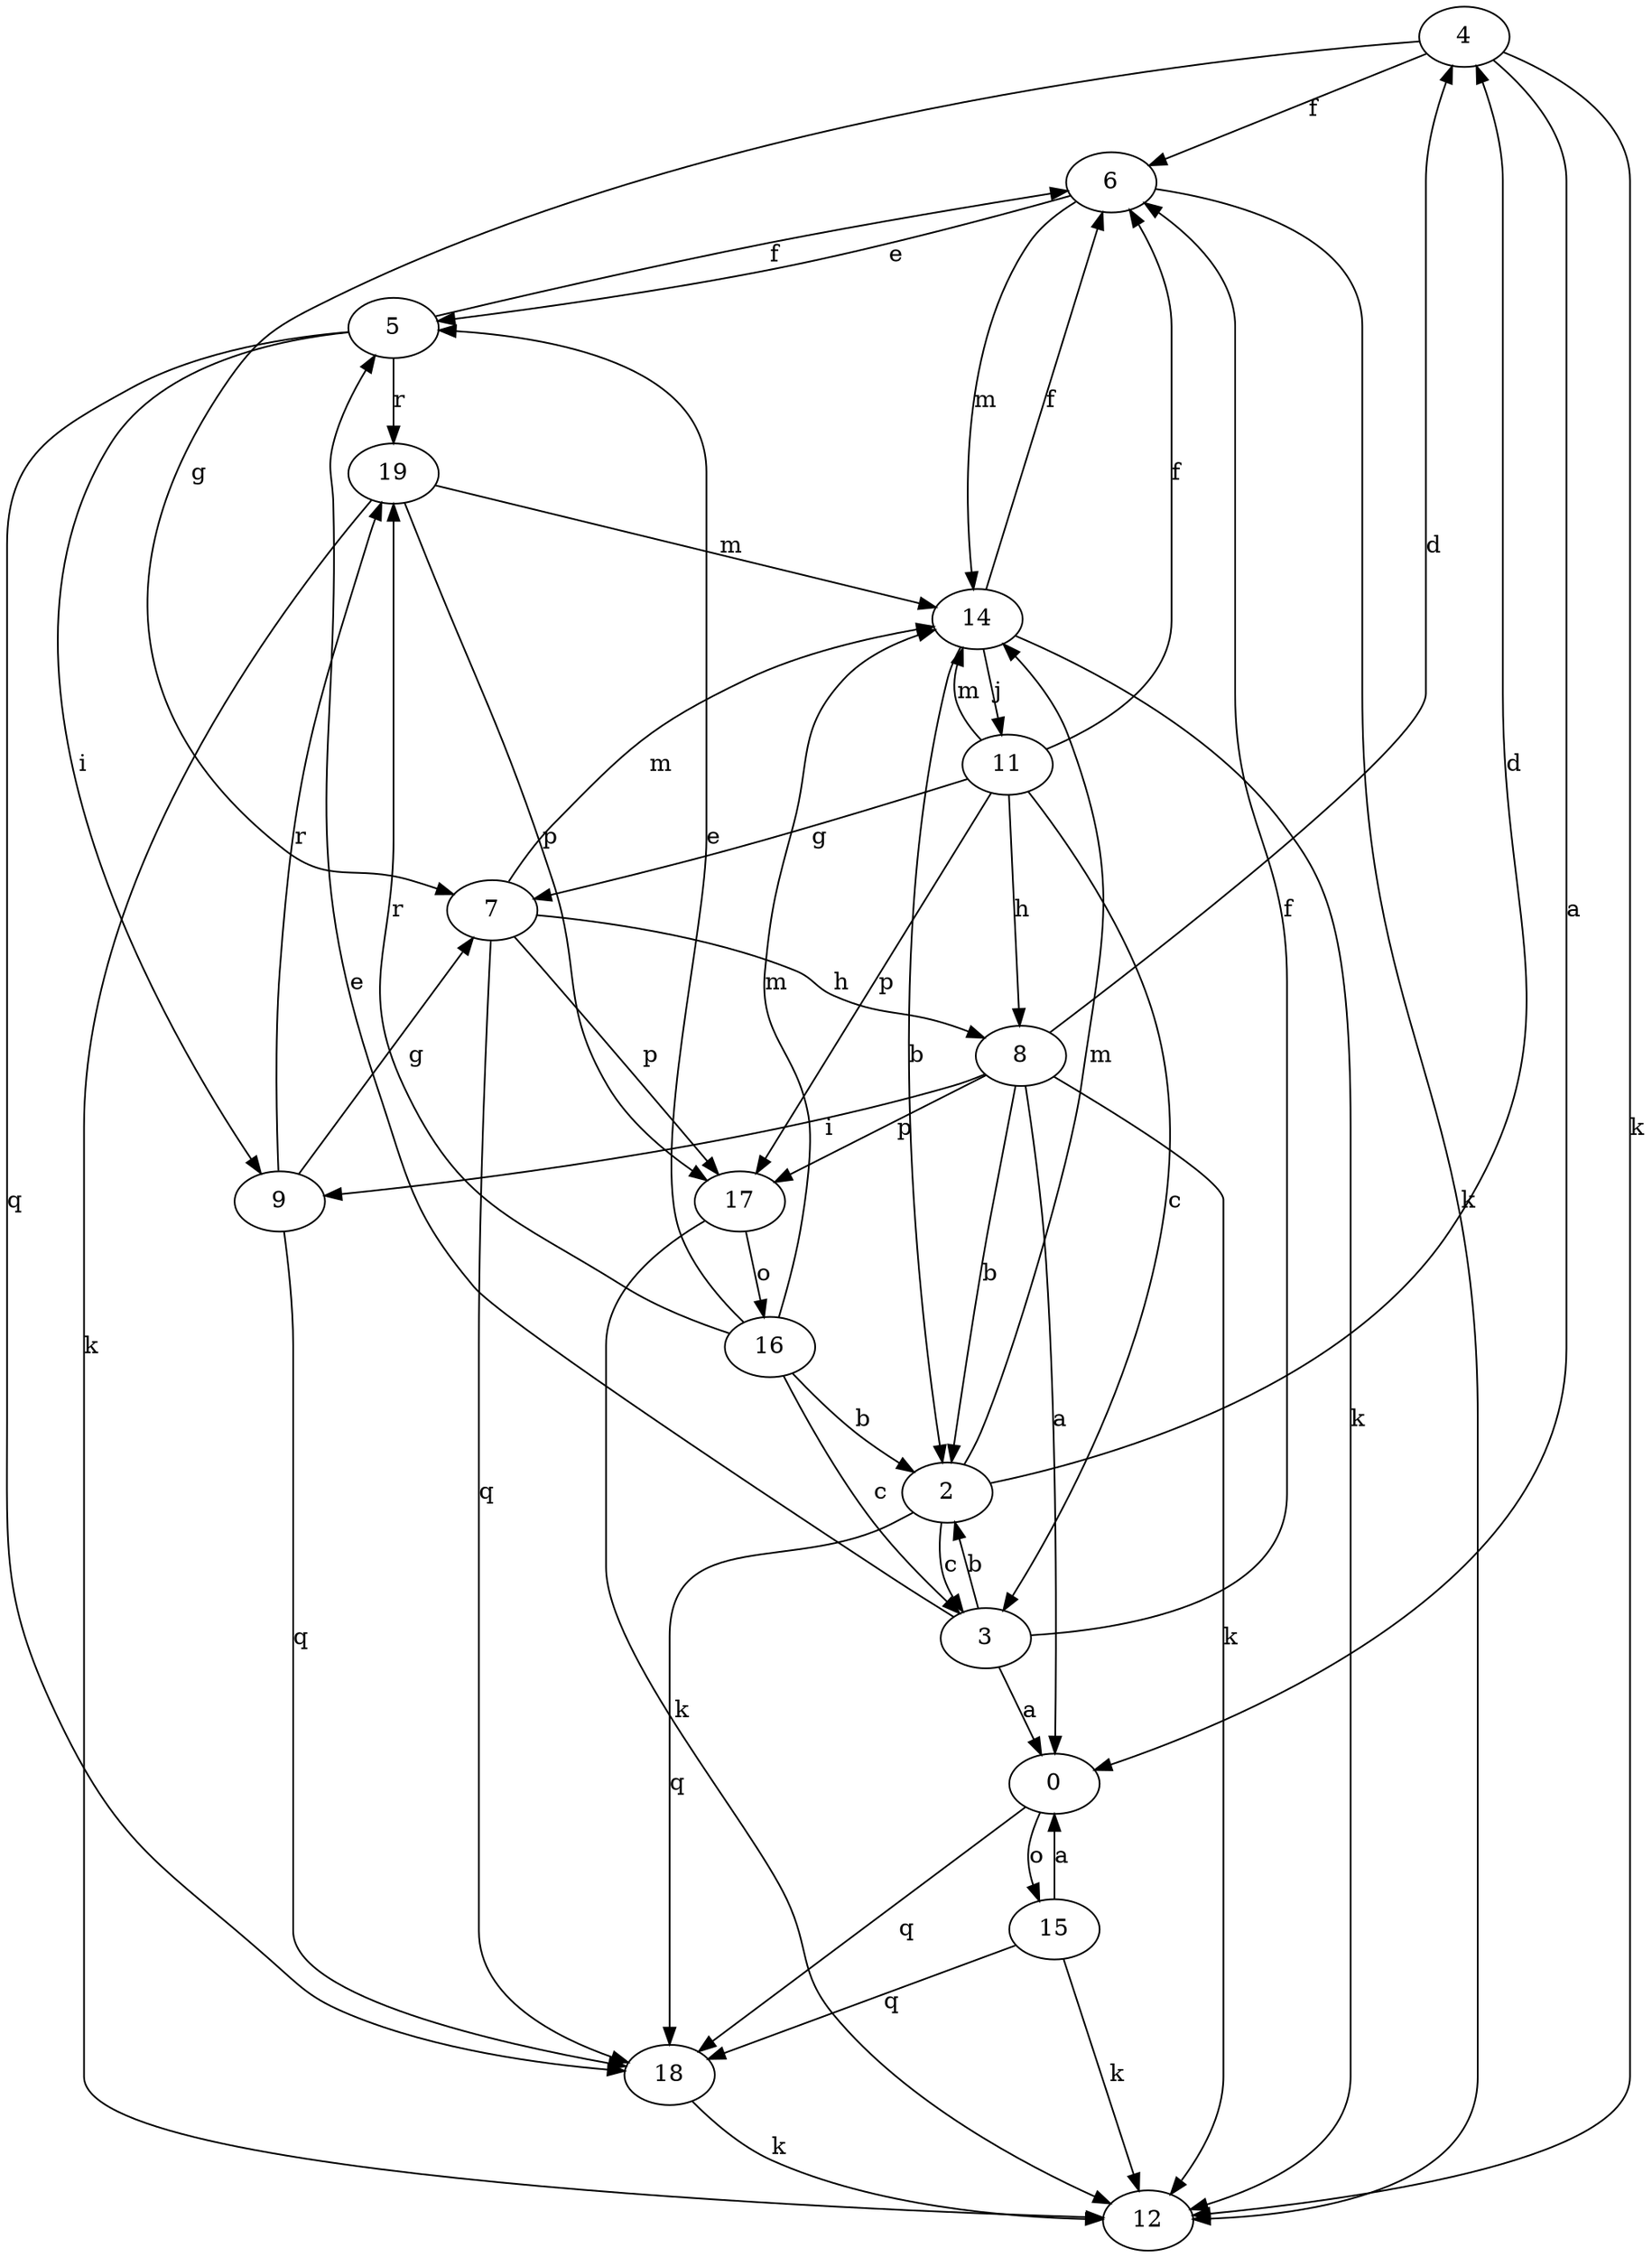 strict digraph  {
0;
2;
3;
4;
5;
6;
7;
8;
9;
11;
12;
14;
15;
16;
17;
18;
19;
0 -> 15  [label=o];
0 -> 18  [label=q];
2 -> 3  [label=c];
2 -> 4  [label=d];
2 -> 14  [label=m];
2 -> 18  [label=q];
3 -> 0  [label=a];
3 -> 2  [label=b];
3 -> 5  [label=e];
3 -> 6  [label=f];
4 -> 0  [label=a];
4 -> 6  [label=f];
4 -> 7  [label=g];
4 -> 12  [label=k];
5 -> 6  [label=f];
5 -> 9  [label=i];
5 -> 18  [label=q];
5 -> 19  [label=r];
6 -> 5  [label=e];
6 -> 12  [label=k];
6 -> 14  [label=m];
7 -> 8  [label=h];
7 -> 14  [label=m];
7 -> 17  [label=p];
7 -> 18  [label=q];
8 -> 0  [label=a];
8 -> 2  [label=b];
8 -> 4  [label=d];
8 -> 9  [label=i];
8 -> 12  [label=k];
8 -> 17  [label=p];
9 -> 7  [label=g];
9 -> 18  [label=q];
9 -> 19  [label=r];
11 -> 3  [label=c];
11 -> 6  [label=f];
11 -> 7  [label=g];
11 -> 8  [label=h];
11 -> 14  [label=m];
11 -> 17  [label=p];
14 -> 2  [label=b];
14 -> 6  [label=f];
14 -> 11  [label=j];
14 -> 12  [label=k];
15 -> 0  [label=a];
15 -> 12  [label=k];
15 -> 18  [label=q];
16 -> 2  [label=b];
16 -> 3  [label=c];
16 -> 5  [label=e];
16 -> 14  [label=m];
16 -> 19  [label=r];
17 -> 12  [label=k];
17 -> 16  [label=o];
18 -> 12  [label=k];
19 -> 12  [label=k];
19 -> 14  [label=m];
19 -> 17  [label=p];
}
